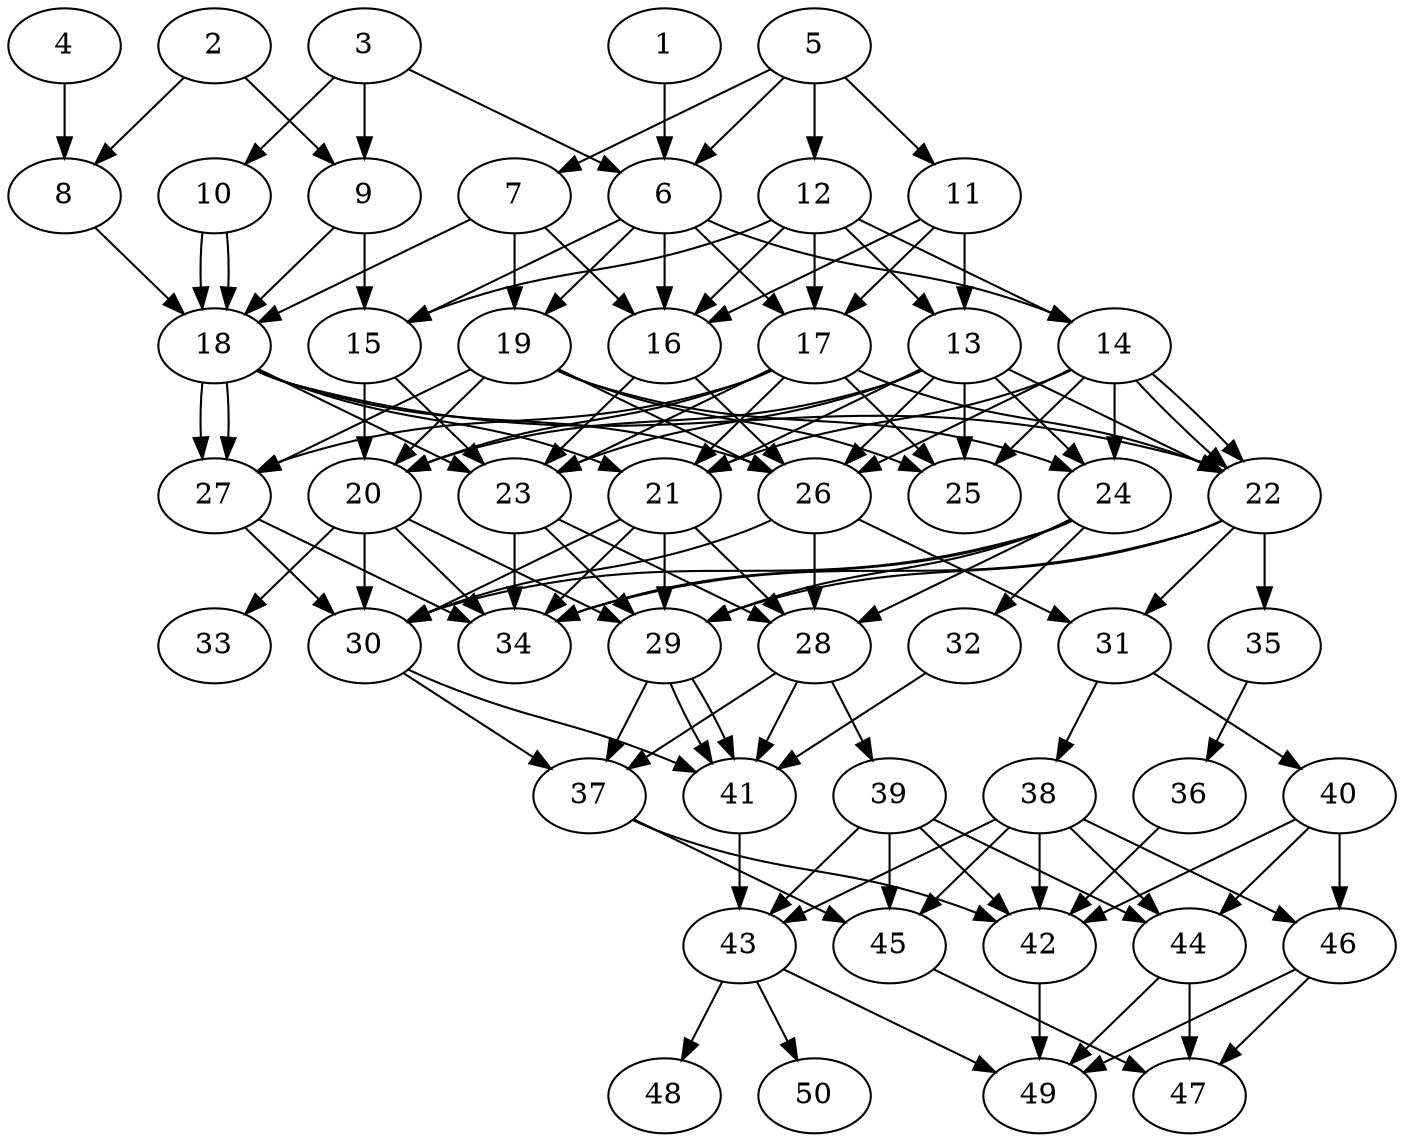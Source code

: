 // DAG automatically generated by daggen at Thu Oct  3 14:07:56 2019
// ./daggen --dot -n 50 --ccr 0.5 --fat 0.5 --regular 0.7 --density 0.7 --mindata 5242880 --maxdata 52428800 
digraph G {
  1 [size="80867328", alpha="0.12", expect_size="40433664"] 
  1 -> 6 [size ="40433664"]
  2 [size="65316864", alpha="0.15", expect_size="32658432"] 
  2 -> 8 [size ="32658432"]
  2 -> 9 [size ="32658432"]
  3 [size="20828160", alpha="0.17", expect_size="10414080"] 
  3 -> 6 [size ="10414080"]
  3 -> 9 [size ="10414080"]
  3 -> 10 [size ="10414080"]
  4 [size="20185088", alpha="0.20", expect_size="10092544"] 
  4 -> 8 [size ="10092544"]
  5 [size="15640576", alpha="0.14", expect_size="7820288"] 
  5 -> 6 [size ="7820288"]
  5 -> 7 [size ="7820288"]
  5 -> 11 [size ="7820288"]
  5 -> 12 [size ="7820288"]
  6 [size="37646336", alpha="0.14", expect_size="18823168"] 
  6 -> 14 [size ="18823168"]
  6 -> 15 [size ="18823168"]
  6 -> 16 [size ="18823168"]
  6 -> 17 [size ="18823168"]
  6 -> 19 [size ="18823168"]
  7 [size="91860992", alpha="0.17", expect_size="45930496"] 
  7 -> 16 [size ="45930496"]
  7 -> 18 [size ="45930496"]
  7 -> 19 [size ="45930496"]
  8 [size="79513600", alpha="0.01", expect_size="39756800"] 
  8 -> 18 [size ="39756800"]
  9 [size="44742656", alpha="0.16", expect_size="22371328"] 
  9 -> 15 [size ="22371328"]
  9 -> 18 [size ="22371328"]
  10 [size="21692416", alpha="0.20", expect_size="10846208"] 
  10 -> 18 [size ="10846208"]
  10 -> 18 [size ="10846208"]
  11 [size="51200000", alpha="0.19", expect_size="25600000"] 
  11 -> 13 [size ="25600000"]
  11 -> 16 [size ="25600000"]
  11 -> 17 [size ="25600000"]
  12 [size="13594624", alpha="0.10", expect_size="6797312"] 
  12 -> 13 [size ="6797312"]
  12 -> 14 [size ="6797312"]
  12 -> 15 [size ="6797312"]
  12 -> 16 [size ="6797312"]
  12 -> 17 [size ="6797312"]
  13 [size="82438144", alpha="0.14", expect_size="41219072"] 
  13 -> 20 [size ="41219072"]
  13 -> 21 [size ="41219072"]
  13 -> 22 [size ="41219072"]
  13 -> 23 [size ="41219072"]
  13 -> 24 [size ="41219072"]
  13 -> 25 [size ="41219072"]
  13 -> 26 [size ="41219072"]
  14 [size="66406400", alpha="0.02", expect_size="33203200"] 
  14 -> 21 [size ="33203200"]
  14 -> 22 [size ="33203200"]
  14 -> 22 [size ="33203200"]
  14 -> 24 [size ="33203200"]
  14 -> 25 [size ="33203200"]
  14 -> 26 [size ="33203200"]
  15 [size="65040384", alpha="0.08", expect_size="32520192"] 
  15 -> 20 [size ="32520192"]
  15 -> 23 [size ="32520192"]
  16 [size="37812224", alpha="0.10", expect_size="18906112"] 
  16 -> 23 [size ="18906112"]
  16 -> 26 [size ="18906112"]
  17 [size="102856704", alpha="0.01", expect_size="51428352"] 
  17 -> 20 [size ="51428352"]
  17 -> 21 [size ="51428352"]
  17 -> 22 [size ="51428352"]
  17 -> 23 [size ="51428352"]
  17 -> 25 [size ="51428352"]
  17 -> 27 [size ="51428352"]
  18 [size="88989696", alpha="0.11", expect_size="44494848"] 
  18 -> 21 [size ="44494848"]
  18 -> 22 [size ="44494848"]
  18 -> 23 [size ="44494848"]
  18 -> 26 [size ="44494848"]
  18 -> 27 [size ="44494848"]
  18 -> 27 [size ="44494848"]
  19 [size="91985920", alpha="0.13", expect_size="45992960"] 
  19 -> 20 [size ="45992960"]
  19 -> 24 [size ="45992960"]
  19 -> 25 [size ="45992960"]
  19 -> 26 [size ="45992960"]
  19 -> 27 [size ="45992960"]
  20 [size="74942464", alpha="0.01", expect_size="37471232"] 
  20 -> 29 [size ="37471232"]
  20 -> 30 [size ="37471232"]
  20 -> 33 [size ="37471232"]
  20 -> 34 [size ="37471232"]
  21 [size="74438656", alpha="0.03", expect_size="37219328"] 
  21 -> 28 [size ="37219328"]
  21 -> 29 [size ="37219328"]
  21 -> 30 [size ="37219328"]
  21 -> 34 [size ="37219328"]
  22 [size="71000064", alpha="0.18", expect_size="35500032"] 
  22 -> 29 [size ="35500032"]
  22 -> 31 [size ="35500032"]
  22 -> 34 [size ="35500032"]
  22 -> 35 [size ="35500032"]
  23 [size="24256512", alpha="0.14", expect_size="12128256"] 
  23 -> 28 [size ="12128256"]
  23 -> 29 [size ="12128256"]
  23 -> 34 [size ="12128256"]
  24 [size="92121088", alpha="0.13", expect_size="46060544"] 
  24 -> 28 [size ="46060544"]
  24 -> 29 [size ="46060544"]
  24 -> 30 [size ="46060544"]
  24 -> 32 [size ="46060544"]
  24 -> 34 [size ="46060544"]
  25 [size="103706624", alpha="0.13", expect_size="51853312"] 
  26 [size="49207296", alpha="0.18", expect_size="24603648"] 
  26 -> 28 [size ="24603648"]
  26 -> 30 [size ="24603648"]
  26 -> 31 [size ="24603648"]
  27 [size="95524864", alpha="0.01", expect_size="47762432"] 
  27 -> 30 [size ="47762432"]
  27 -> 34 [size ="47762432"]
  28 [size="100644864", alpha="0.18", expect_size="50322432"] 
  28 -> 37 [size ="50322432"]
  28 -> 39 [size ="50322432"]
  28 -> 41 [size ="50322432"]
  29 [size="60334080", alpha="0.03", expect_size="30167040"] 
  29 -> 37 [size ="30167040"]
  29 -> 41 [size ="30167040"]
  29 -> 41 [size ="30167040"]
  30 [size="25966592", alpha="0.10", expect_size="12983296"] 
  30 -> 37 [size ="12983296"]
  30 -> 41 [size ="12983296"]
  31 [size="28682240", alpha="0.06", expect_size="14341120"] 
  31 -> 38 [size ="14341120"]
  31 -> 40 [size ="14341120"]
  32 [size="44492800", alpha="0.02", expect_size="22246400"] 
  32 -> 41 [size ="22246400"]
  33 [size="33855488", alpha="0.13", expect_size="16927744"] 
  34 [size="101488640", alpha="0.17", expect_size="50744320"] 
  35 [size="68347904", alpha="0.12", expect_size="34173952"] 
  35 -> 36 [size ="34173952"]
  36 [size="33961984", alpha="0.12", expect_size="16980992"] 
  36 -> 42 [size ="16980992"]
  37 [size="25487360", alpha="0.13", expect_size="12743680"] 
  37 -> 42 [size ="12743680"]
  37 -> 45 [size ="12743680"]
  38 [size="29935616", alpha="0.10", expect_size="14967808"] 
  38 -> 42 [size ="14967808"]
  38 -> 43 [size ="14967808"]
  38 -> 44 [size ="14967808"]
  38 -> 45 [size ="14967808"]
  38 -> 46 [size ="14967808"]
  39 [size="21956608", alpha="0.04", expect_size="10978304"] 
  39 -> 42 [size ="10978304"]
  39 -> 43 [size ="10978304"]
  39 -> 44 [size ="10978304"]
  39 -> 45 [size ="10978304"]
  40 [size="35813376", alpha="0.12", expect_size="17906688"] 
  40 -> 42 [size ="17906688"]
  40 -> 44 [size ="17906688"]
  40 -> 46 [size ="17906688"]
  41 [size="82712576", alpha="0.13", expect_size="41356288"] 
  41 -> 43 [size ="41356288"]
  42 [size="14624768", alpha="0.08", expect_size="7312384"] 
  42 -> 49 [size ="7312384"]
  43 [size="23402496", alpha="0.05", expect_size="11701248"] 
  43 -> 48 [size ="11701248"]
  43 -> 49 [size ="11701248"]
  43 -> 50 [size ="11701248"]
  44 [size="86628352", alpha="0.19", expect_size="43314176"] 
  44 -> 47 [size ="43314176"]
  44 -> 49 [size ="43314176"]
  45 [size="71479296", alpha="0.14", expect_size="35739648"] 
  45 -> 47 [size ="35739648"]
  46 [size="32507904", alpha="0.16", expect_size="16253952"] 
  46 -> 47 [size ="16253952"]
  46 -> 49 [size ="16253952"]
  47 [size="91416576", alpha="0.16", expect_size="45708288"] 
  48 [size="57458688", alpha="0.16", expect_size="28729344"] 
  49 [size="103512064", alpha="0.06", expect_size="51756032"] 
  50 [size="27963392", alpha="0.20", expect_size="13981696"] 
}
